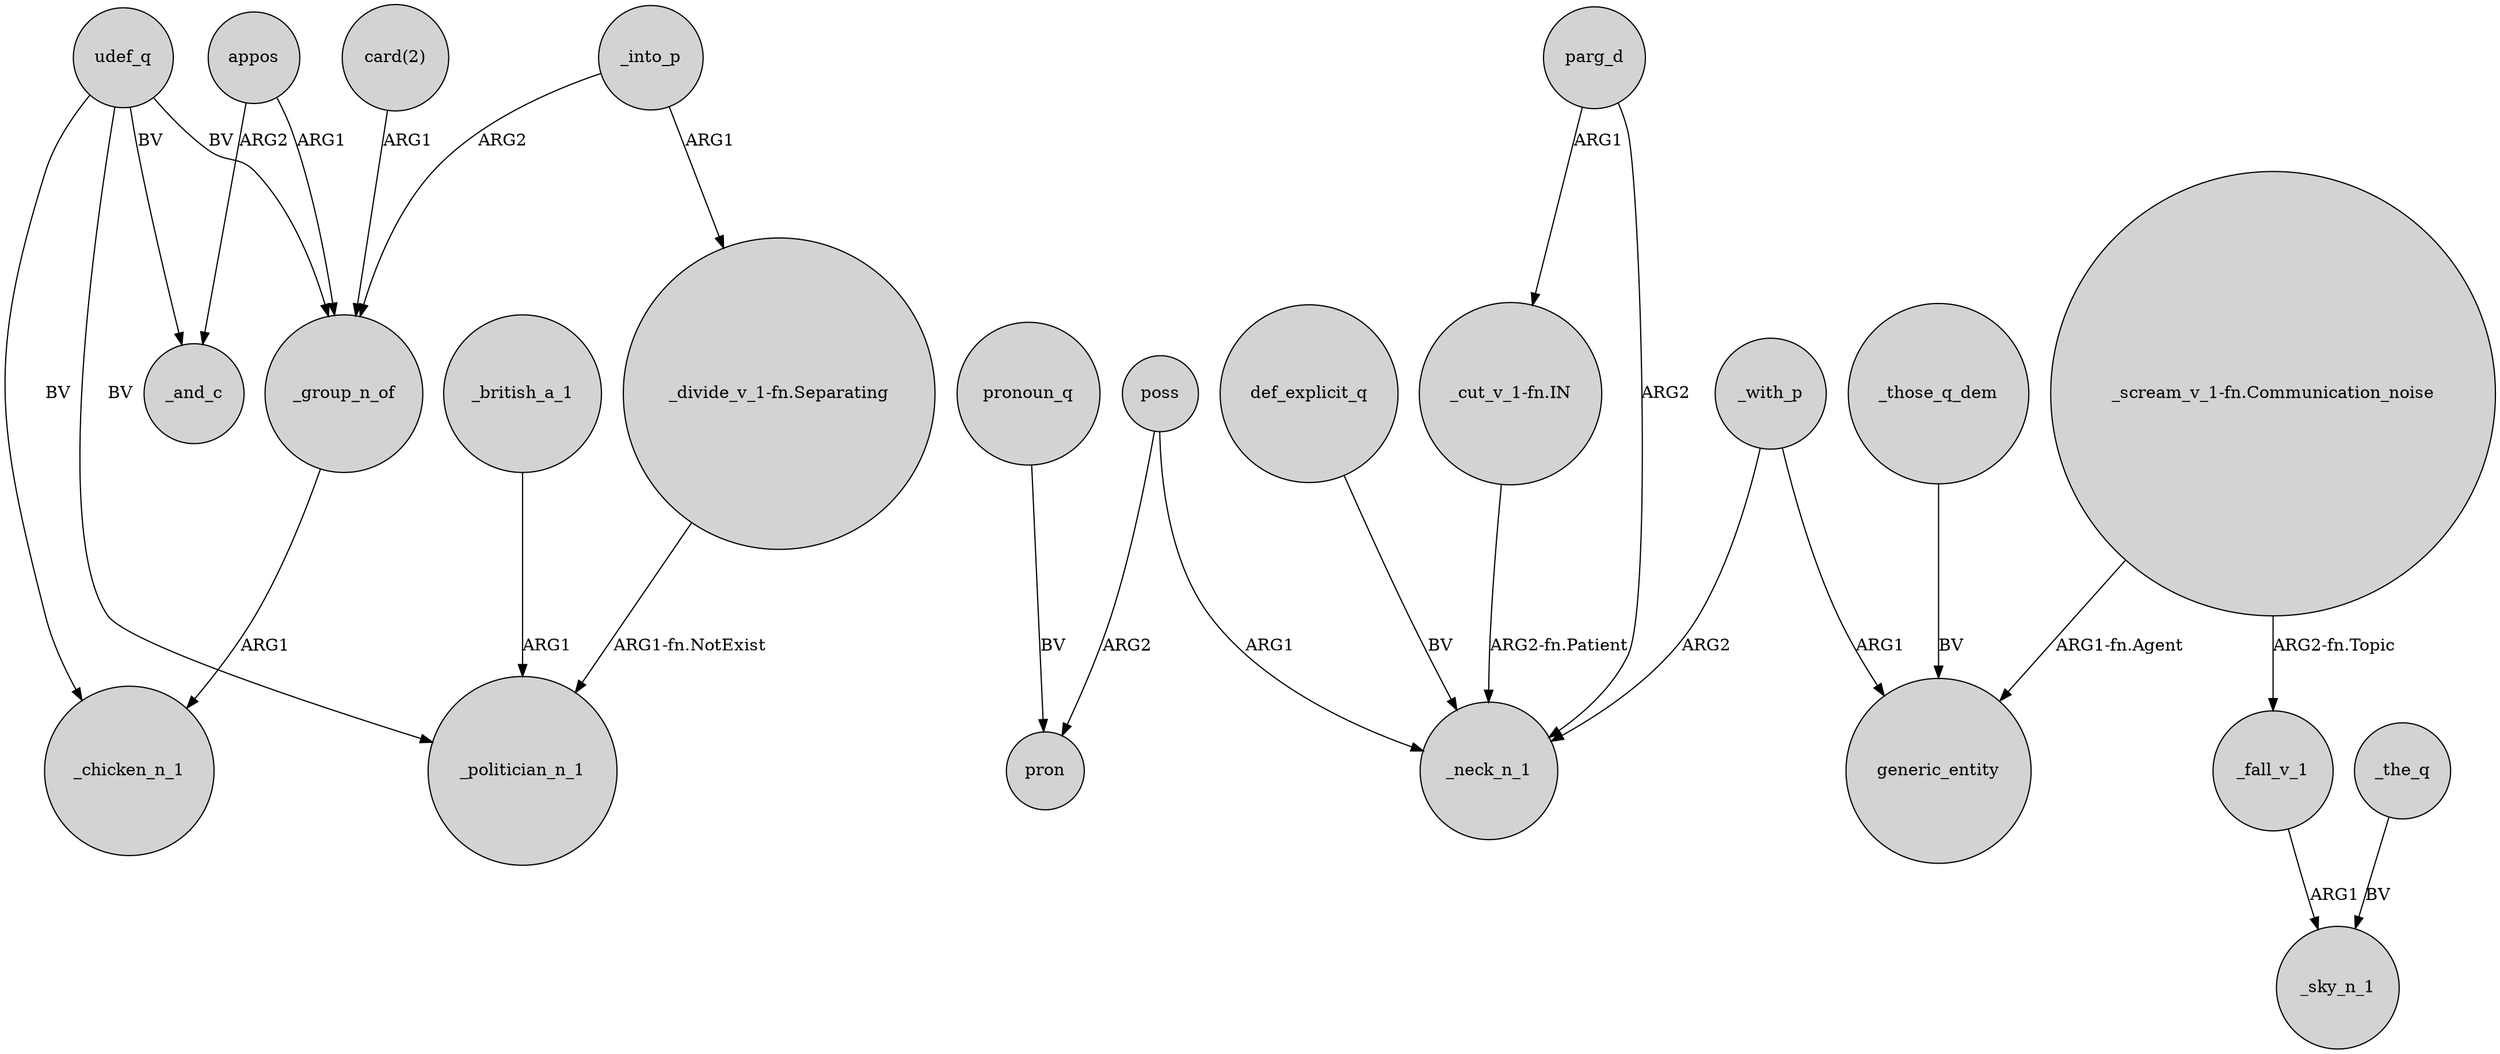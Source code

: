 digraph {
	node [shape=circle style=filled]
	appos -> _group_n_of [label=ARG1]
	"_cut_v_1-fn.IN" -> _neck_n_1 [label="ARG2-fn.Patient"]
	def_explicit_q -> _neck_n_1 [label=BV]
	poss -> pron [label=ARG2]
	udef_q -> _chicken_n_1 [label=BV]
	"_divide_v_1-fn.Separating" -> _politician_n_1 [label="ARG1-fn.NotExist"]
	_british_a_1 -> _politician_n_1 [label=ARG1]
	_with_p -> generic_entity [label=ARG1]
	udef_q -> _politician_n_1 [label=BV]
	pronoun_q -> pron [label=BV]
	_with_p -> _neck_n_1 [label=ARG2]
	"_scream_v_1-fn.Communication_noise" -> generic_entity [label="ARG1-fn.Agent"]
	appos -> _and_c [label=ARG2]
	_into_p -> "_divide_v_1-fn.Separating" [label=ARG1]
	_the_q -> _sky_n_1 [label=BV]
	poss -> _neck_n_1 [label=ARG1]
	parg_d -> _neck_n_1 [label=ARG2]
	parg_d -> "_cut_v_1-fn.IN" [label=ARG1]
	_group_n_of -> _chicken_n_1 [label=ARG1]
	"card(2)" -> _group_n_of [label=ARG1]
	udef_q -> _and_c [label=BV]
	_fall_v_1 -> _sky_n_1 [label=ARG1]
	_into_p -> _group_n_of [label=ARG2]
	udef_q -> _group_n_of [label=BV]
	_those_q_dem -> generic_entity [label=BV]
	"_scream_v_1-fn.Communication_noise" -> _fall_v_1 [label="ARG2-fn.Topic"]
}
